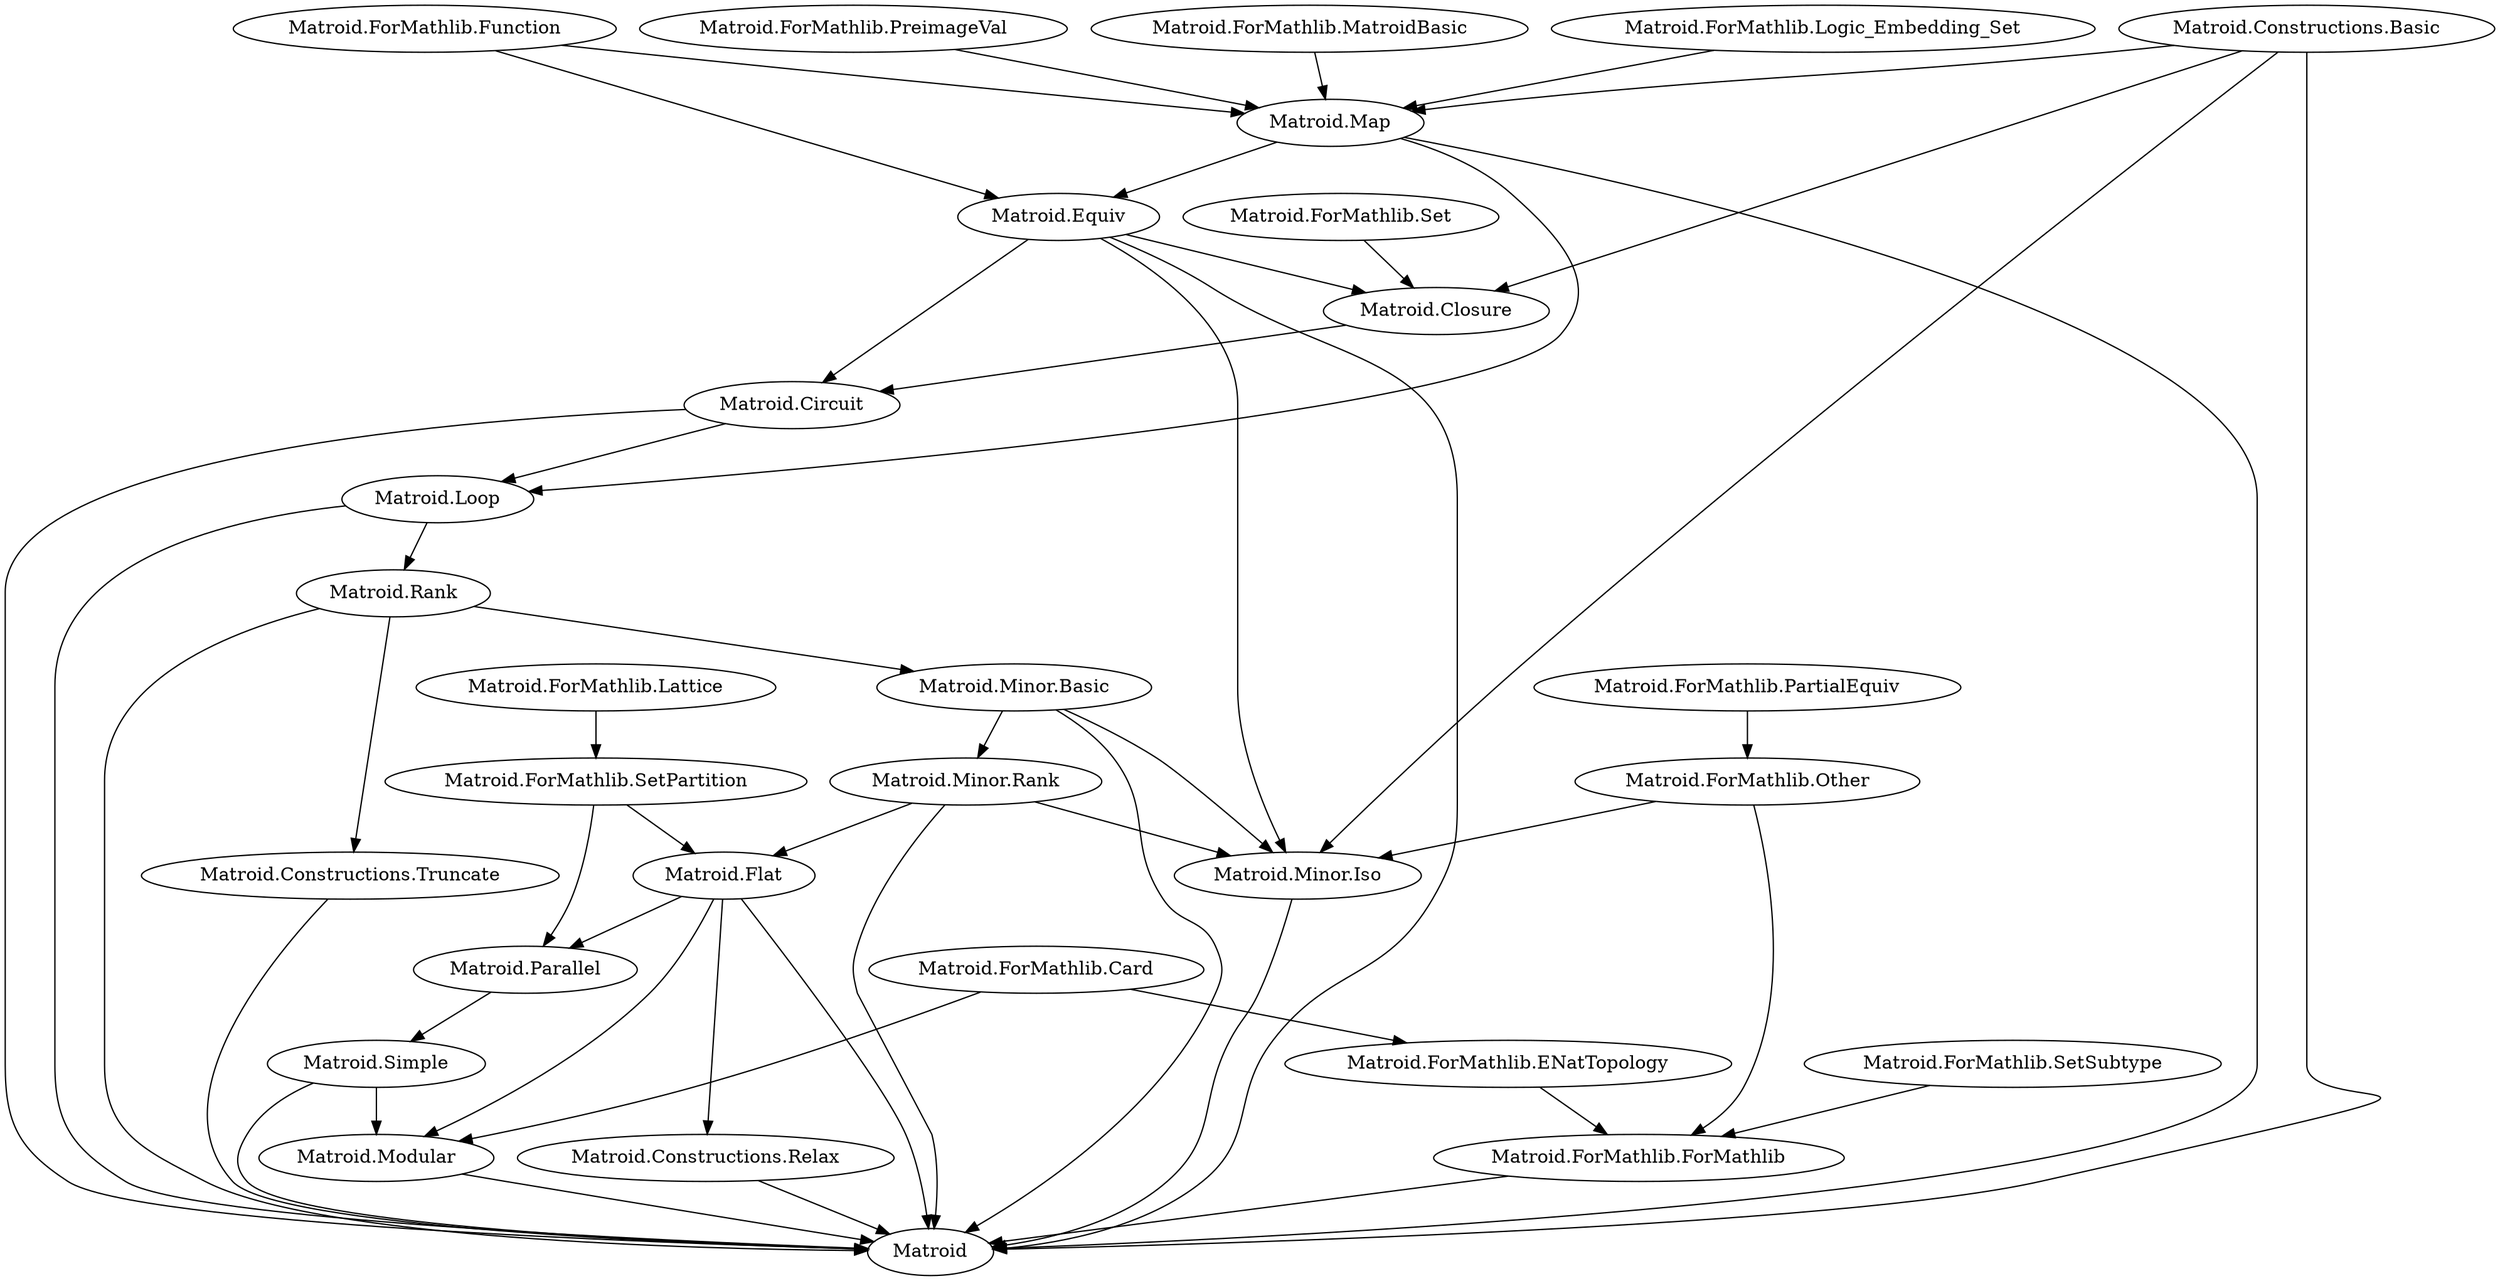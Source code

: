 digraph "import_graph" {
  "Matroid.Rank" -> "Matroid.Constructions.Truncate";
  "Matroid.Circuit" -> "Matroid.Loop";
  "Matroid.Map" -> "Matroid.Loop";
  "Matroid.ForMathlib.SetPartition" -> "Matroid.Parallel";
  "Matroid.Flat" -> "Matroid.Parallel";
  "Matroid.ForMathlib.Lattice" -> "Matroid.ForMathlib.SetPartition";
  "Matroid.Loop" -> "Matroid.Rank";
  "Matroid.Map" -> "Matroid.Equiv";
  "Matroid.ForMathlib.Function" -> "Matroid.Equiv";
  "Matroid.Constructions.Basic" -> "Matroid.Map";
  "Matroid.ForMathlib.Function" -> "Matroid.Map";
  "Matroid.ForMathlib.Logic_Embedding_Set" -> "Matroid.Map";
  "Matroid.ForMathlib.PreimageVal" -> "Matroid.Map";
  "Matroid.ForMathlib.MatroidBasic" -> "Matroid.Map";
  "Matroid.Flat" -> "Matroid.Constructions.Relax";
  "Matroid.Minor.Basic" -> "Matroid.Minor.Iso";
  "Matroid.Minor.Rank" -> "Matroid.Minor.Iso";
  "Matroid.Constructions.Basic" -> "Matroid.Minor.Iso";
  "Matroid.Equiv" -> "Matroid.Minor.Iso";
  "Matroid.ForMathlib.Other" -> "Matroid.Minor.Iso";
  "Matroid.ForMathlib.Other" -> "Matroid.ForMathlib.ForMathlib";
  "Matroid.ForMathlib.SetSubtype" -> "Matroid.ForMathlib.ForMathlib";
  "Matroid.ForMathlib.ENatTopology" -> "Matroid.ForMathlib.ForMathlib";
  "Matroid.ForMathlib.Card" -> "Matroid.ForMathlib.ENatTopology";
  "Matroid.Rank" -> "Matroid.Minor.Basic";
  "Matroid.Flat" -> "Matroid.Modular";
  "Matroid.Simple" -> "Matroid.Modular";
  "Matroid.ForMathlib.Card" -> "Matroid.Modular";
  "Matroid.Minor.Basic" -> "Matroid.Minor.Rank";
  "Matroid.ForMathlib.PartialEquiv" -> "Matroid.ForMathlib.Other";
  "Matroid.Minor.Rank" -> "Matroid.Flat";
  "Matroid.ForMathlib.SetPartition" -> "Matroid.Flat";
  "Matroid.Equiv" -> "Matroid.Circuit";
  "Matroid.Closure" -> "Matroid.Circuit";
  "Matroid.Parallel" -> "Matroid.Simple";
  "Matroid.ForMathlib.ForMathlib" -> "Matroid";
  "Matroid.Constructions.Basic" -> "Matroid";
  "Matroid.Map" -> "Matroid";
  "Matroid.Equiv" -> "Matroid";
  "Matroid.Circuit" -> "Matroid";
  "Matroid.Loop" -> "Matroid";
  "Matroid.Rank" -> "Matroid";
  "Matroid.Minor.Basic" -> "Matroid";
  "Matroid.Minor.Iso" -> "Matroid";
  "Matroid.Flat" -> "Matroid";
  "Matroid.Minor.Rank" -> "Matroid";
  "Matroid.Simple" -> "Matroid";
  "Matroid.Modular" -> "Matroid";
  "Matroid.Constructions.Relax" -> "Matroid";
  "Matroid.Constructions.Truncate" -> "Matroid";
  "Matroid.Constructions.Basic" -> "Matroid.Closure";
  "Matroid.ForMathlib.Set" -> "Matroid.Closure";
  "Matroid.Equiv" -> "Matroid.Closure";
}